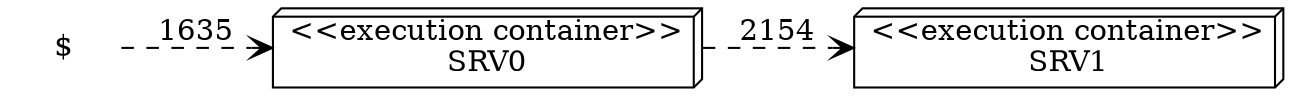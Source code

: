 digraph G {
 rankdir=LR;
"depNode_0" [label="$",shape="none"]

"depNode_1" [label="<<execution container>>\nSRV1",shape="box3d",style="filled",fillcolor="white"]

"depNode_2" [label="<<execution container>>\nSRV0",shape="box3d",style="filled",fillcolor="white"]


depNode_0->depNode_2[label=1635, style="dashed", arrowhead="open"]
depNode_2->depNode_1[label=2154, style="dashed", arrowhead="open"]
}
